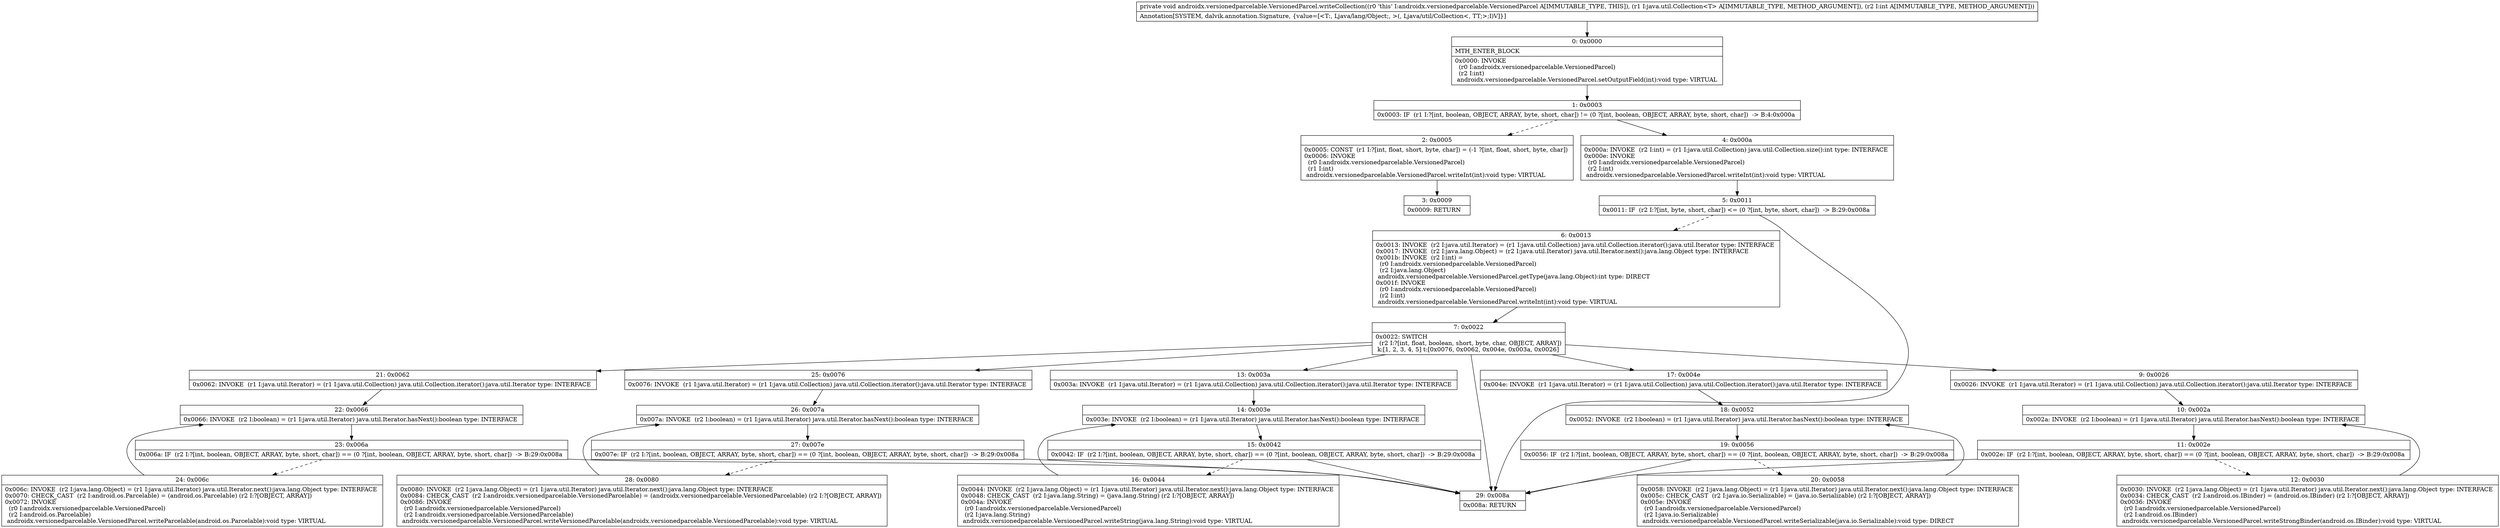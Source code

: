 digraph "CFG forandroidx.versionedparcelable.VersionedParcel.writeCollection(Ljava\/util\/Collection;I)V" {
Node_0 [shape=record,label="{0\:\ 0x0000|MTH_ENTER_BLOCK\l|0x0000: INVOKE  \l  (r0 I:androidx.versionedparcelable.VersionedParcel)\l  (r2 I:int)\l androidx.versionedparcelable.VersionedParcel.setOutputField(int):void type: VIRTUAL \l}"];
Node_1 [shape=record,label="{1\:\ 0x0003|0x0003: IF  (r1 I:?[int, boolean, OBJECT, ARRAY, byte, short, char]) != (0 ?[int, boolean, OBJECT, ARRAY, byte, short, char])  \-\> B:4:0x000a \l}"];
Node_2 [shape=record,label="{2\:\ 0x0005|0x0005: CONST  (r1 I:?[int, float, short, byte, char]) = (\-1 ?[int, float, short, byte, char]) \l0x0006: INVOKE  \l  (r0 I:androidx.versionedparcelable.VersionedParcel)\l  (r1 I:int)\l androidx.versionedparcelable.VersionedParcel.writeInt(int):void type: VIRTUAL \l}"];
Node_3 [shape=record,label="{3\:\ 0x0009|0x0009: RETURN   \l}"];
Node_4 [shape=record,label="{4\:\ 0x000a|0x000a: INVOKE  (r2 I:int) = (r1 I:java.util.Collection) java.util.Collection.size():int type: INTERFACE \l0x000e: INVOKE  \l  (r0 I:androidx.versionedparcelable.VersionedParcel)\l  (r2 I:int)\l androidx.versionedparcelable.VersionedParcel.writeInt(int):void type: VIRTUAL \l}"];
Node_5 [shape=record,label="{5\:\ 0x0011|0x0011: IF  (r2 I:?[int, byte, short, char]) \<= (0 ?[int, byte, short, char])  \-\> B:29:0x008a \l}"];
Node_6 [shape=record,label="{6\:\ 0x0013|0x0013: INVOKE  (r2 I:java.util.Iterator) = (r1 I:java.util.Collection) java.util.Collection.iterator():java.util.Iterator type: INTERFACE \l0x0017: INVOKE  (r2 I:java.lang.Object) = (r2 I:java.util.Iterator) java.util.Iterator.next():java.lang.Object type: INTERFACE \l0x001b: INVOKE  (r2 I:int) = \l  (r0 I:androidx.versionedparcelable.VersionedParcel)\l  (r2 I:java.lang.Object)\l androidx.versionedparcelable.VersionedParcel.getType(java.lang.Object):int type: DIRECT \l0x001f: INVOKE  \l  (r0 I:androidx.versionedparcelable.VersionedParcel)\l  (r2 I:int)\l androidx.versionedparcelable.VersionedParcel.writeInt(int):void type: VIRTUAL \l}"];
Node_7 [shape=record,label="{7\:\ 0x0022|0x0022: SWITCH  \l  (r2 I:?[int, float, boolean, short, byte, char, OBJECT, ARRAY])\l k:[1, 2, 3, 4, 5] t:[0x0076, 0x0062, 0x004e, 0x003a, 0x0026] \l}"];
Node_9 [shape=record,label="{9\:\ 0x0026|0x0026: INVOKE  (r1 I:java.util.Iterator) = (r1 I:java.util.Collection) java.util.Collection.iterator():java.util.Iterator type: INTERFACE \l}"];
Node_10 [shape=record,label="{10\:\ 0x002a|0x002a: INVOKE  (r2 I:boolean) = (r1 I:java.util.Iterator) java.util.Iterator.hasNext():boolean type: INTERFACE \l}"];
Node_11 [shape=record,label="{11\:\ 0x002e|0x002e: IF  (r2 I:?[int, boolean, OBJECT, ARRAY, byte, short, char]) == (0 ?[int, boolean, OBJECT, ARRAY, byte, short, char])  \-\> B:29:0x008a \l}"];
Node_12 [shape=record,label="{12\:\ 0x0030|0x0030: INVOKE  (r2 I:java.lang.Object) = (r1 I:java.util.Iterator) java.util.Iterator.next():java.lang.Object type: INTERFACE \l0x0034: CHECK_CAST  (r2 I:android.os.IBinder) = (android.os.IBinder) (r2 I:?[OBJECT, ARRAY]) \l0x0036: INVOKE  \l  (r0 I:androidx.versionedparcelable.VersionedParcel)\l  (r2 I:android.os.IBinder)\l androidx.versionedparcelable.VersionedParcel.writeStrongBinder(android.os.IBinder):void type: VIRTUAL \l}"];
Node_13 [shape=record,label="{13\:\ 0x003a|0x003a: INVOKE  (r1 I:java.util.Iterator) = (r1 I:java.util.Collection) java.util.Collection.iterator():java.util.Iterator type: INTERFACE \l}"];
Node_14 [shape=record,label="{14\:\ 0x003e|0x003e: INVOKE  (r2 I:boolean) = (r1 I:java.util.Iterator) java.util.Iterator.hasNext():boolean type: INTERFACE \l}"];
Node_15 [shape=record,label="{15\:\ 0x0042|0x0042: IF  (r2 I:?[int, boolean, OBJECT, ARRAY, byte, short, char]) == (0 ?[int, boolean, OBJECT, ARRAY, byte, short, char])  \-\> B:29:0x008a \l}"];
Node_16 [shape=record,label="{16\:\ 0x0044|0x0044: INVOKE  (r2 I:java.lang.Object) = (r1 I:java.util.Iterator) java.util.Iterator.next():java.lang.Object type: INTERFACE \l0x0048: CHECK_CAST  (r2 I:java.lang.String) = (java.lang.String) (r2 I:?[OBJECT, ARRAY]) \l0x004a: INVOKE  \l  (r0 I:androidx.versionedparcelable.VersionedParcel)\l  (r2 I:java.lang.String)\l androidx.versionedparcelable.VersionedParcel.writeString(java.lang.String):void type: VIRTUAL \l}"];
Node_17 [shape=record,label="{17\:\ 0x004e|0x004e: INVOKE  (r1 I:java.util.Iterator) = (r1 I:java.util.Collection) java.util.Collection.iterator():java.util.Iterator type: INTERFACE \l}"];
Node_18 [shape=record,label="{18\:\ 0x0052|0x0052: INVOKE  (r2 I:boolean) = (r1 I:java.util.Iterator) java.util.Iterator.hasNext():boolean type: INTERFACE \l}"];
Node_19 [shape=record,label="{19\:\ 0x0056|0x0056: IF  (r2 I:?[int, boolean, OBJECT, ARRAY, byte, short, char]) == (0 ?[int, boolean, OBJECT, ARRAY, byte, short, char])  \-\> B:29:0x008a \l}"];
Node_20 [shape=record,label="{20\:\ 0x0058|0x0058: INVOKE  (r2 I:java.lang.Object) = (r1 I:java.util.Iterator) java.util.Iterator.next():java.lang.Object type: INTERFACE \l0x005c: CHECK_CAST  (r2 I:java.io.Serializable) = (java.io.Serializable) (r2 I:?[OBJECT, ARRAY]) \l0x005e: INVOKE  \l  (r0 I:androidx.versionedparcelable.VersionedParcel)\l  (r2 I:java.io.Serializable)\l androidx.versionedparcelable.VersionedParcel.writeSerializable(java.io.Serializable):void type: DIRECT \l}"];
Node_21 [shape=record,label="{21\:\ 0x0062|0x0062: INVOKE  (r1 I:java.util.Iterator) = (r1 I:java.util.Collection) java.util.Collection.iterator():java.util.Iterator type: INTERFACE \l}"];
Node_22 [shape=record,label="{22\:\ 0x0066|0x0066: INVOKE  (r2 I:boolean) = (r1 I:java.util.Iterator) java.util.Iterator.hasNext():boolean type: INTERFACE \l}"];
Node_23 [shape=record,label="{23\:\ 0x006a|0x006a: IF  (r2 I:?[int, boolean, OBJECT, ARRAY, byte, short, char]) == (0 ?[int, boolean, OBJECT, ARRAY, byte, short, char])  \-\> B:29:0x008a \l}"];
Node_24 [shape=record,label="{24\:\ 0x006c|0x006c: INVOKE  (r2 I:java.lang.Object) = (r1 I:java.util.Iterator) java.util.Iterator.next():java.lang.Object type: INTERFACE \l0x0070: CHECK_CAST  (r2 I:android.os.Parcelable) = (android.os.Parcelable) (r2 I:?[OBJECT, ARRAY]) \l0x0072: INVOKE  \l  (r0 I:androidx.versionedparcelable.VersionedParcel)\l  (r2 I:android.os.Parcelable)\l androidx.versionedparcelable.VersionedParcel.writeParcelable(android.os.Parcelable):void type: VIRTUAL \l}"];
Node_25 [shape=record,label="{25\:\ 0x0076|0x0076: INVOKE  (r1 I:java.util.Iterator) = (r1 I:java.util.Collection) java.util.Collection.iterator():java.util.Iterator type: INTERFACE \l}"];
Node_26 [shape=record,label="{26\:\ 0x007a|0x007a: INVOKE  (r2 I:boolean) = (r1 I:java.util.Iterator) java.util.Iterator.hasNext():boolean type: INTERFACE \l}"];
Node_27 [shape=record,label="{27\:\ 0x007e|0x007e: IF  (r2 I:?[int, boolean, OBJECT, ARRAY, byte, short, char]) == (0 ?[int, boolean, OBJECT, ARRAY, byte, short, char])  \-\> B:29:0x008a \l}"];
Node_28 [shape=record,label="{28\:\ 0x0080|0x0080: INVOKE  (r2 I:java.lang.Object) = (r1 I:java.util.Iterator) java.util.Iterator.next():java.lang.Object type: INTERFACE \l0x0084: CHECK_CAST  (r2 I:androidx.versionedparcelable.VersionedParcelable) = (androidx.versionedparcelable.VersionedParcelable) (r2 I:?[OBJECT, ARRAY]) \l0x0086: INVOKE  \l  (r0 I:androidx.versionedparcelable.VersionedParcel)\l  (r2 I:androidx.versionedparcelable.VersionedParcelable)\l androidx.versionedparcelable.VersionedParcel.writeVersionedParcelable(androidx.versionedparcelable.VersionedParcelable):void type: VIRTUAL \l}"];
Node_29 [shape=record,label="{29\:\ 0x008a|0x008a: RETURN   \l}"];
MethodNode[shape=record,label="{private void androidx.versionedparcelable.VersionedParcel.writeCollection((r0 'this' I:androidx.versionedparcelable.VersionedParcel A[IMMUTABLE_TYPE, THIS]), (r1 I:java.util.Collection\<T\> A[IMMUTABLE_TYPE, METHOD_ARGUMENT]), (r2 I:int A[IMMUTABLE_TYPE, METHOD_ARGUMENT]))  | Annotation[SYSTEM, dalvik.annotation.Signature, \{value=[\<T:, Ljava\/lang\/Object;, \>(, Ljava\/util\/Collection\<, TT;\>;I)V]\}]\l}"];
MethodNode -> Node_0;
Node_0 -> Node_1;
Node_1 -> Node_2[style=dashed];
Node_1 -> Node_4;
Node_2 -> Node_3;
Node_4 -> Node_5;
Node_5 -> Node_6[style=dashed];
Node_5 -> Node_29;
Node_6 -> Node_7;
Node_7 -> Node_9;
Node_7 -> Node_13;
Node_7 -> Node_17;
Node_7 -> Node_21;
Node_7 -> Node_25;
Node_7 -> Node_29;
Node_9 -> Node_10;
Node_10 -> Node_11;
Node_11 -> Node_12[style=dashed];
Node_11 -> Node_29;
Node_12 -> Node_10;
Node_13 -> Node_14;
Node_14 -> Node_15;
Node_15 -> Node_16[style=dashed];
Node_15 -> Node_29;
Node_16 -> Node_14;
Node_17 -> Node_18;
Node_18 -> Node_19;
Node_19 -> Node_20[style=dashed];
Node_19 -> Node_29;
Node_20 -> Node_18;
Node_21 -> Node_22;
Node_22 -> Node_23;
Node_23 -> Node_24[style=dashed];
Node_23 -> Node_29;
Node_24 -> Node_22;
Node_25 -> Node_26;
Node_26 -> Node_27;
Node_27 -> Node_28[style=dashed];
Node_27 -> Node_29;
Node_28 -> Node_26;
}

